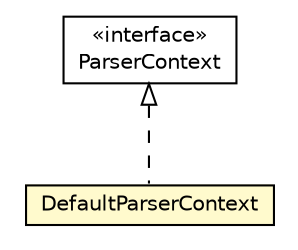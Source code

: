 #!/usr/local/bin/dot
#
# Class diagram 
# Generated by UMLGraph version R5_6-24-gf6e263 (http://www.umlgraph.org/)
#

digraph G {
	edge [fontname="Helvetica",fontsize=10,labelfontname="Helvetica",labelfontsize=10];
	node [fontname="Helvetica",fontsize=10,shape=plaintext];
	nodesep=0.25;
	ranksep=0.5;
	// net.trajano.jetng.ParserContext
	c206 [label=<<table title="net.trajano.jetng.ParserContext" border="0" cellborder="1" cellspacing="0" cellpadding="2" port="p" href="../ParserContext.html">
		<tr><td><table border="0" cellspacing="0" cellpadding="1">
<tr><td align="center" balign="center"> &#171;interface&#187; </td></tr>
<tr><td align="center" balign="center"> ParserContext </td></tr>
		</table></td></tr>
		</table>>, URL="../ParserContext.html", fontname="Helvetica", fontcolor="black", fontsize=10.0];
	// net.trajano.jetng.internal.DefaultParserContext
	c208 [label=<<table title="net.trajano.jetng.internal.DefaultParserContext" border="0" cellborder="1" cellspacing="0" cellpadding="2" port="p" bgcolor="lemonChiffon" href="./DefaultParserContext.html">
		<tr><td><table border="0" cellspacing="0" cellpadding="1">
<tr><td align="center" balign="center"> DefaultParserContext </td></tr>
		</table></td></tr>
		</table>>, URL="./DefaultParserContext.html", fontname="Helvetica", fontcolor="black", fontsize=10.0];
	//net.trajano.jetng.internal.DefaultParserContext implements net.trajano.jetng.ParserContext
	c206:p -> c208:p [dir=back,arrowtail=empty,style=dashed];
}

